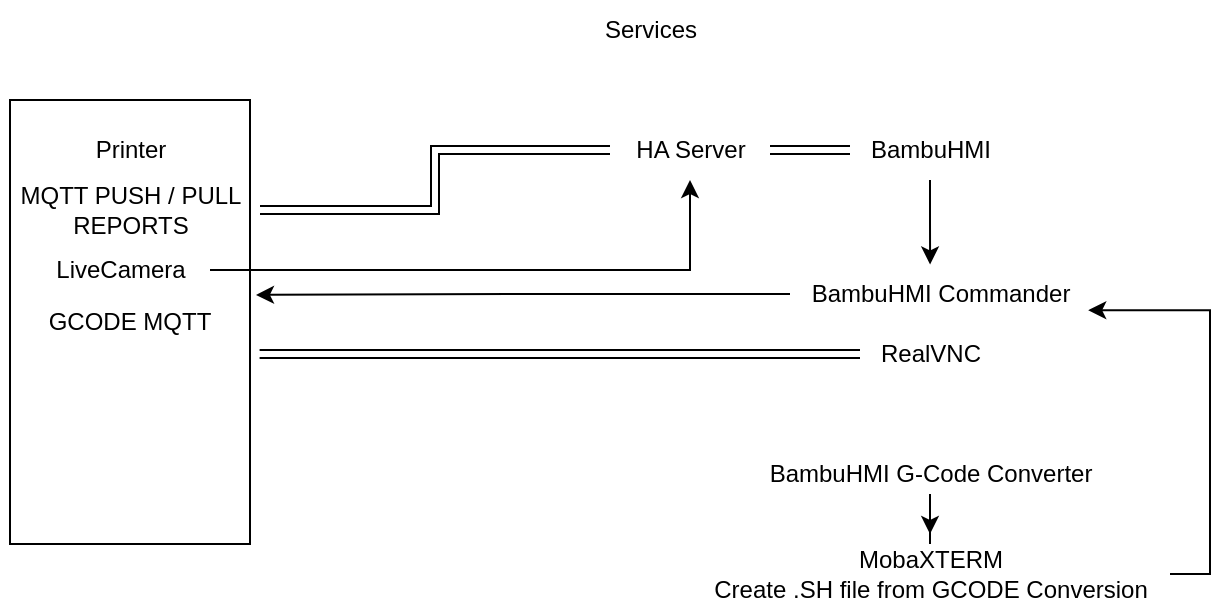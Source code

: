 <mxfile version="24.2.2" type="device">
  <diagram name="Page-1" id="jwQj_cAi-5qmBRumcOff">
    <mxGraphModel dx="1358" dy="715" grid="1" gridSize="10" guides="1" tooltips="1" connect="1" arrows="1" fold="1" page="1" pageScale="1" pageWidth="827" pageHeight="1169" math="0" shadow="0">
      <root>
        <mxCell id="0" />
        <mxCell id="1" parent="0" />
        <mxCell id="kF6794fWTBVAiB2AYzQm-8" value="GCODE MQTT" style="rounded=0;whiteSpace=wrap;html=1;" vertex="1" parent="1">
          <mxGeometry x="80" y="78" width="120" height="222" as="geometry" />
        </mxCell>
        <mxCell id="kF6794fWTBVAiB2AYzQm-1" value="Printer" style="text;html=1;align=center;verticalAlign=middle;resizable=0;points=[];autosize=1;strokeColor=none;fillColor=none;" vertex="1" parent="1">
          <mxGeometry x="110" y="88" width="60" height="30" as="geometry" />
        </mxCell>
        <mxCell id="kF6794fWTBVAiB2AYzQm-13" style="edgeStyle=orthogonalEdgeStyle;rounded=0;orthogonalLoop=1;jettySize=auto;html=1;shape=link;" edge="1" parent="1" source="kF6794fWTBVAiB2AYzQm-2" target="kF6794fWTBVAiB2AYzQm-3">
          <mxGeometry relative="1" as="geometry" />
        </mxCell>
        <mxCell id="kF6794fWTBVAiB2AYzQm-2" value="HA Server" style="text;html=1;align=center;verticalAlign=middle;resizable=0;points=[];autosize=1;strokeColor=none;fillColor=none;" vertex="1" parent="1">
          <mxGeometry x="380" y="88" width="80" height="30" as="geometry" />
        </mxCell>
        <mxCell id="kF6794fWTBVAiB2AYzQm-3" value="BambuHMI" style="text;html=1;align=center;verticalAlign=middle;resizable=0;points=[];autosize=1;strokeColor=none;fillColor=none;" vertex="1" parent="1">
          <mxGeometry x="500" y="88" width="80" height="30" as="geometry" />
        </mxCell>
        <mxCell id="kF6794fWTBVAiB2AYzQm-4" value="BambuHMI Commander" style="text;html=1;align=center;verticalAlign=middle;resizable=0;points=[];autosize=1;strokeColor=none;fillColor=none;" vertex="1" parent="1">
          <mxGeometry x="470" y="160" width="150" height="30" as="geometry" />
        </mxCell>
        <mxCell id="kF6794fWTBVAiB2AYzQm-17" style="edgeStyle=orthogonalEdgeStyle;rounded=0;orthogonalLoop=1;jettySize=auto;html=1;" edge="1" parent="1" source="kF6794fWTBVAiB2AYzQm-5" target="kF6794fWTBVAiB2AYzQm-7">
          <mxGeometry relative="1" as="geometry" />
        </mxCell>
        <mxCell id="kF6794fWTBVAiB2AYzQm-5" value="BambuHMI G-Code Converter" style="text;html=1;align=center;verticalAlign=middle;resizable=0;points=[];autosize=1;strokeColor=none;fillColor=none;" vertex="1" parent="1">
          <mxGeometry x="450" y="250" width="180" height="30" as="geometry" />
        </mxCell>
        <mxCell id="kF6794fWTBVAiB2AYzQm-6" value="RealVNC" style="text;html=1;align=center;verticalAlign=middle;resizable=0;points=[];autosize=1;strokeColor=none;fillColor=none;" vertex="1" parent="1">
          <mxGeometry x="505" y="190" width="70" height="30" as="geometry" />
        </mxCell>
        <mxCell id="kF6794fWTBVAiB2AYzQm-7" value="MobaXTERM&lt;div&gt;Create .SH file from GCODE Conversion&lt;/div&gt;" style="text;html=1;align=center;verticalAlign=middle;resizable=0;points=[];autosize=1;strokeColor=none;fillColor=none;" vertex="1" parent="1">
          <mxGeometry x="420" y="295" width="240" height="40" as="geometry" />
        </mxCell>
        <mxCell id="kF6794fWTBVAiB2AYzQm-10" style="edgeStyle=orthogonalEdgeStyle;rounded=0;orthogonalLoop=1;jettySize=auto;html=1;endArrow=classic;endFill=1;strokeColor=default;shape=link;" edge="1" parent="1" source="kF6794fWTBVAiB2AYzQm-9" target="kF6794fWTBVAiB2AYzQm-2">
          <mxGeometry relative="1" as="geometry" />
        </mxCell>
        <mxCell id="kF6794fWTBVAiB2AYzQm-9" value="MQTT PUSH / PULL&lt;div&gt;REPORTS&lt;/div&gt;" style="text;html=1;align=center;verticalAlign=middle;resizable=0;points=[];autosize=1;strokeColor=none;fillColor=none;" vertex="1" parent="1">
          <mxGeometry x="75" y="113" width="130" height="40" as="geometry" />
        </mxCell>
        <mxCell id="kF6794fWTBVAiB2AYzQm-12" style="edgeStyle=orthogonalEdgeStyle;rounded=0;orthogonalLoop=1;jettySize=auto;html=1;" edge="1" parent="1" source="kF6794fWTBVAiB2AYzQm-11" target="kF6794fWTBVAiB2AYzQm-2">
          <mxGeometry relative="1" as="geometry" />
        </mxCell>
        <mxCell id="kF6794fWTBVAiB2AYzQm-11" value="LiveCamera" style="text;html=1;align=center;verticalAlign=middle;resizable=0;points=[];autosize=1;strokeColor=none;fillColor=none;" vertex="1" parent="1">
          <mxGeometry x="90" y="148" width="90" height="30" as="geometry" />
        </mxCell>
        <mxCell id="kF6794fWTBVAiB2AYzQm-14" style="edgeStyle=orthogonalEdgeStyle;rounded=0;orthogonalLoop=1;jettySize=auto;html=1;entryX=0.467;entryY=0.008;entryDx=0;entryDy=0;entryPerimeter=0;" edge="1" parent="1" source="kF6794fWTBVAiB2AYzQm-3" target="kF6794fWTBVAiB2AYzQm-4">
          <mxGeometry relative="1" as="geometry" />
        </mxCell>
        <mxCell id="kF6794fWTBVAiB2AYzQm-15" style="edgeStyle=orthogonalEdgeStyle;rounded=0;orthogonalLoop=1;jettySize=auto;html=1;entryX=1.025;entryY=0.439;entryDx=0;entryDy=0;entryPerimeter=0;" edge="1" parent="1" source="kF6794fWTBVAiB2AYzQm-4" target="kF6794fWTBVAiB2AYzQm-8">
          <mxGeometry relative="1" as="geometry" />
        </mxCell>
        <mxCell id="kF6794fWTBVAiB2AYzQm-16" style="edgeStyle=orthogonalEdgeStyle;rounded=0;orthogonalLoop=1;jettySize=auto;html=1;entryX=1.04;entryY=0.572;entryDx=0;entryDy=0;entryPerimeter=0;shape=link;" edge="1" parent="1" source="kF6794fWTBVAiB2AYzQm-6" target="kF6794fWTBVAiB2AYzQm-8">
          <mxGeometry relative="1" as="geometry" />
        </mxCell>
        <mxCell id="kF6794fWTBVAiB2AYzQm-18" style="edgeStyle=orthogonalEdgeStyle;rounded=0;orthogonalLoop=1;jettySize=auto;html=1;entryX=0.994;entryY=0.77;entryDx=0;entryDy=0;entryPerimeter=0;" edge="1" parent="1" source="kF6794fWTBVAiB2AYzQm-7" target="kF6794fWTBVAiB2AYzQm-4">
          <mxGeometry relative="1" as="geometry">
            <Array as="points">
              <mxPoint x="680" y="315" />
              <mxPoint x="680" y="183" />
            </Array>
          </mxGeometry>
        </mxCell>
        <mxCell id="kF6794fWTBVAiB2AYzQm-19" value="Services" style="text;html=1;align=center;verticalAlign=middle;resizable=0;points=[];autosize=1;strokeColor=none;fillColor=none;" vertex="1" parent="1">
          <mxGeometry x="365" y="28" width="70" height="30" as="geometry" />
        </mxCell>
      </root>
    </mxGraphModel>
  </diagram>
</mxfile>
